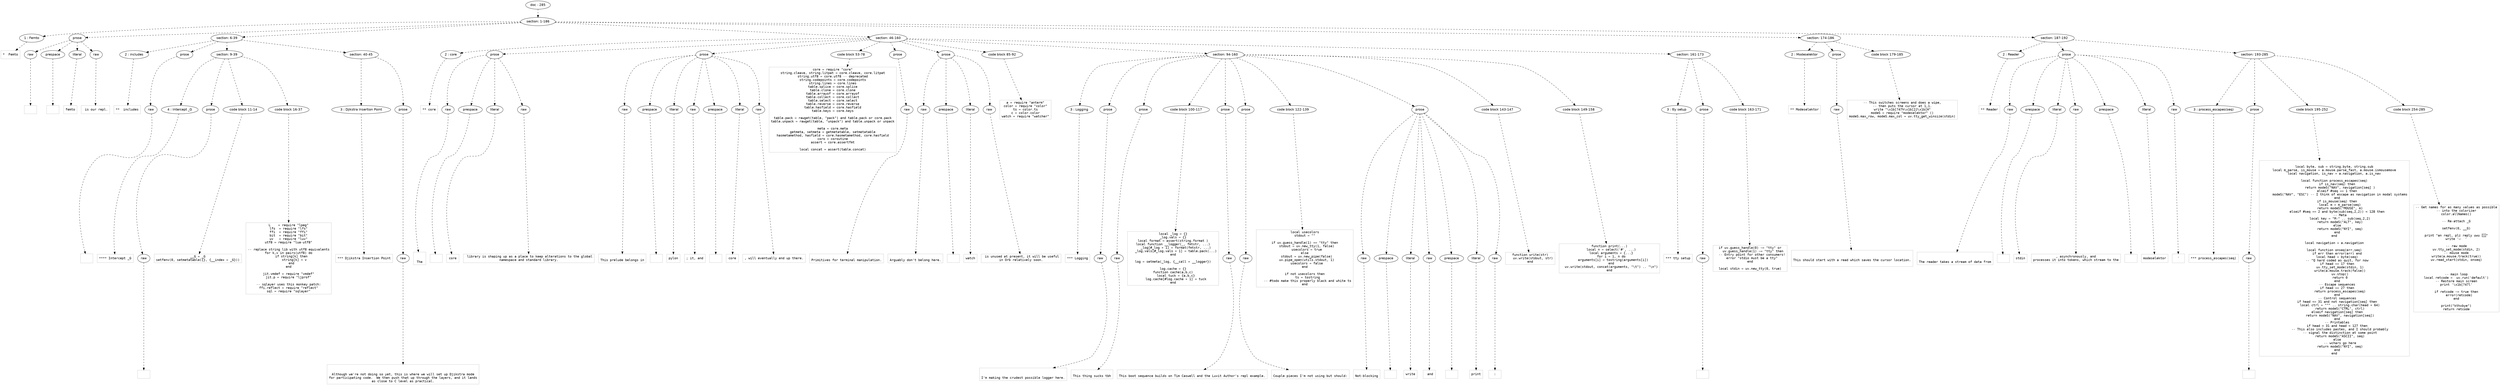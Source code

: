 digraph lpegNode {

node [fontname=Helvetica]
edge [style=dashed]

doc_0 [label="doc - 285"]


doc_0 -> { section_1}
{rank=same; section_1}

section_1 [label="section: 1-186"]


// END RANK doc_0

section_1 -> { header_2 prose_3 section_4 section_5 section_6 section_7}
{rank=same; header_2 prose_3 section_4 section_5 section_6 section_7}

header_2 [label="1 : Femto"]

prose_3 [label="prose"]

section_4 [label="section: 6-39"]

section_5 [label="section: 46-160"]

section_6 [label="section: 174-186"]

section_7 [label="section: 187-192"]


// END RANK section_1

header_2 -> leaf_8
leaf_8  [color=Gray,shape=rectangle,fontname=Inconsolata,label="*  Femto"]
// END RANK header_2

prose_3 -> { raw_9 prespace_10 literal_11 raw_12}
{rank=same; raw_9 prespace_10 literal_11 raw_12}

raw_9 [label="raw"]

prespace_10 [label="prespace"]

literal_11 [label="literal"]

raw_12 [label="raw"]


// END RANK prose_3

raw_9 -> leaf_13
leaf_13  [color=Gray,shape=rectangle,fontname=Inconsolata,label="
"]
// END RANK raw_9

prespace_10 -> leaf_14
leaf_14  [color=Gray,shape=rectangle,fontname=Inconsolata,label=""]
// END RANK prespace_10

literal_11 -> leaf_15
leaf_15  [color=Gray,shape=rectangle,fontname=Inconsolata,label="femto"]
// END RANK literal_11

raw_12 -> leaf_16
leaf_16  [color=Gray,shape=rectangle,fontname=Inconsolata,label=" is our repl.
"]
// END RANK raw_12

section_4 -> { header_17 prose_18 section_19 section_20}
{rank=same; header_17 prose_18 section_19 section_20}

header_17 [label="2 : includes"]

prose_18 [label="prose"]

section_19 [label="section: 9-39"]

section_20 [label="section: 40-45"]


// END RANK section_4

header_17 -> leaf_21
leaf_21  [color=Gray,shape=rectangle,fontname=Inconsolata,label="**  includes"]
// END RANK header_17

prose_18 -> { raw_22}
{rank=same; raw_22}

raw_22 [label="raw"]


// END RANK prose_18

raw_22 -> leaf_23
leaf_23  [color=Gray,shape=rectangle,fontname=Inconsolata,label="

"]
// END RANK raw_22

section_19 -> { header_24 prose_25 codeblock_26 codeblock_27}
{rank=same; header_24 prose_25 codeblock_26 codeblock_27}

header_24 [label="4 : Intercept _G"]

prose_25 [label="prose"]

codeblock_26 [label="code block 11-14"]

codeblock_27 [label="code block 16-37"]


// END RANK section_19

header_24 -> leaf_28
leaf_28  [color=Gray,shape=rectangle,fontname=Inconsolata,label="**** Intercept _G"]
// END RANK header_24

prose_25 -> { raw_29}
{rank=same; raw_29}

raw_29 [label="raw"]


// END RANK prose_25

raw_29 -> leaf_30
leaf_30  [color=Gray,shape=rectangle,fontname=Inconsolata,label="
"]
// END RANK raw_29

codeblock_26 -> leaf_31
leaf_31  [color=Gray,shape=rectangle,fontname=Inconsolata,label="__G = _G
setfenv(0, setmetatable({}, {__index = _G}))"]
// END RANK codeblock_26

codeblock_27 -> leaf_32
leaf_32  [color=Gray,shape=rectangle,fontname=Inconsolata,label="L    = require \"lpeg\"
lfs  = require \"lfs\"
ffi  = require \"ffi\"
bit  = require \"bit\"
uv   = require \"luv\"
utf8 = require \"lua-utf8\"

-- replace string lib with utf8 equivalents
for k,v in pairs(utf8) do
   if string[k] then
      string[k] = v
   end
end

jit.vmdef = require \"vmdef\"
jit.p = require \"ljprof\"

-- sqlayer uses this monkey patch:
ffi.reflect = require \"reflect\"
sql = require \"sqlayer\""]
// END RANK codeblock_27

section_20 -> { header_33 prose_34}
{rank=same; header_33 prose_34}

header_33 [label="3 : Djikstra Insertion Point"]

prose_34 [label="prose"]


// END RANK section_20

header_33 -> leaf_35
leaf_35  [color=Gray,shape=rectangle,fontname=Inconsolata,label="*** Djikstra Insertion Point"]
// END RANK header_33

prose_34 -> { raw_36}
{rank=same; raw_36}

raw_36 [label="raw"]


// END RANK prose_34

raw_36 -> leaf_37
leaf_37  [color=Gray,shape=rectangle,fontname=Inconsolata,label="

Although we're not doing so yet, this is where we will set up Djikstra mode
for participating code.  We then push that up through the layers, and it lands
as close to C level as practical.
"]
// END RANK raw_36

section_5 -> { header_38 prose_39 prose_40 codeblock_41 prose_42 prose_43 codeblock_44 section_45 section_46}
{rank=same; header_38 prose_39 prose_40 codeblock_41 prose_42 prose_43 codeblock_44 section_45 section_46}

header_38 [label="2 : core"]

prose_39 [label="prose"]

prose_40 [label="prose"]

codeblock_41 [label="code block 53-78"]

prose_42 [label="prose"]

prose_43 [label="prose"]

codeblock_44 [label="code block 85-92"]

section_45 [label="section: 94-160"]

section_46 [label="section: 161-173"]


// END RANK section_5

header_38 -> leaf_47
leaf_47  [color=Gray,shape=rectangle,fontname=Inconsolata,label="** core"]
// END RANK header_38

prose_39 -> { raw_48 prespace_49 literal_50 raw_51}
{rank=same; raw_48 prespace_49 literal_50 raw_51}

raw_48 [label="raw"]

prespace_49 [label="prespace"]

literal_50 [label="literal"]

raw_51 [label="raw"]


// END RANK prose_39

raw_48 -> leaf_52
leaf_52  [color=Gray,shape=rectangle,fontname=Inconsolata,label="

The"]
// END RANK raw_48

prespace_49 -> leaf_53
leaf_53  [color=Gray,shape=rectangle,fontname=Inconsolata,label=" "]
// END RANK prespace_49

literal_50 -> leaf_54
leaf_54  [color=Gray,shape=rectangle,fontname=Inconsolata,label="core"]
// END RANK literal_50

raw_51 -> leaf_55
leaf_55  [color=Gray,shape=rectangle,fontname=Inconsolata,label=" library is shaping up as a place to keep alterations to the global
namespace and standard library.
"]
// END RANK raw_51

prose_40 -> { raw_56 prespace_57 literal_58 raw_59 prespace_60 literal_61 raw_62}
{rank=same; raw_56 prespace_57 literal_58 raw_59 prespace_60 literal_61 raw_62}

raw_56 [label="raw"]

prespace_57 [label="prespace"]

literal_58 [label="literal"]

raw_59 [label="raw"]

prespace_60 [label="prespace"]

literal_61 [label="literal"]

raw_62 [label="raw"]


// END RANK prose_40

raw_56 -> leaf_63
leaf_63  [color=Gray,shape=rectangle,fontname=Inconsolata,label="
This prelude belongs in"]
// END RANK raw_56

prespace_57 -> leaf_64
leaf_64  [color=Gray,shape=rectangle,fontname=Inconsolata,label=" "]
// END RANK prespace_57

literal_58 -> leaf_65
leaf_65  [color=Gray,shape=rectangle,fontname=Inconsolata,label="pylon"]
// END RANK literal_58

raw_59 -> leaf_66
leaf_66  [color=Gray,shape=rectangle,fontname=Inconsolata,label="; it, and"]
// END RANK raw_59

prespace_60 -> leaf_67
leaf_67  [color=Gray,shape=rectangle,fontname=Inconsolata,label=" "]
// END RANK prespace_60

literal_61 -> leaf_68
leaf_68  [color=Gray,shape=rectangle,fontname=Inconsolata,label="core"]
// END RANK literal_61

raw_62 -> leaf_69
leaf_69  [color=Gray,shape=rectangle,fontname=Inconsolata,label=", will eventually end up there.
"]
// END RANK raw_62

codeblock_41 -> leaf_70
leaf_70  [color=Gray,shape=rectangle,fontname=Inconsolata,label="core = require \"core\"
string.cleave, string.litpat = core.cleave, core.litpat
string.utf8 = core.utf8 -- deprecated
string.codepoints = core.codepoints
string.lines = core.lines
table.splice = core.splice
table.clone = core.clone
table.arrayof = core.arrayof
table.collect = core.collect
table.select = core.select
table.reverse = core.reverse
table.hasfield = core.hasfield
table.keys = core.keys

table.pack = rawget(table, \"pack\") and table.pack or core.pack
table.unpack = rawget(table, \"unpack\") and table.unpack or unpack

meta = core.meta
getmeta, setmeta = getmetatable, setmetatable
hasmetamethod, hasfield = core.hasmetamethod, core.hasfield
coro = coroutine
assert = core.assertfmt

local concat = assert(table.concat)"]
// END RANK codeblock_41

prose_42 -> { raw_71}
{rank=same; raw_71}

raw_71 [label="raw"]


// END RANK prose_42

raw_71 -> leaf_72
leaf_72  [color=Gray,shape=rectangle,fontname=Inconsolata,label="
Primitives for terminal manipulation.
"]
// END RANK raw_71

prose_43 -> { raw_73 prespace_74 literal_75 raw_76}
{rank=same; raw_73 prespace_74 literal_75 raw_76}

raw_73 [label="raw"]

prespace_74 [label="prespace"]

literal_75 [label="literal"]

raw_76 [label="raw"]


// END RANK prose_43

raw_73 -> leaf_77
leaf_77  [color=Gray,shape=rectangle,fontname=Inconsolata,label="
Arguably don't belong here."]
// END RANK raw_73

prespace_74 -> leaf_78
leaf_78  [color=Gray,shape=rectangle,fontname=Inconsolata,label=" "]
// END RANK prespace_74

literal_75 -> leaf_79
leaf_79  [color=Gray,shape=rectangle,fontname=Inconsolata,label="watch"]
// END RANK literal_75

raw_76 -> leaf_80
leaf_80  [color=Gray,shape=rectangle,fontname=Inconsolata,label=" is unused at present, it will be useful
in Orb relatively soon.
"]
// END RANK raw_76

codeblock_44 -> leaf_81
leaf_81  [color=Gray,shape=rectangle,fontname=Inconsolata,label="a = require \"anterm\"
color = require \"color\"
ts = color.ts
c = color.color
watch = require \"watcher\"
"]
// END RANK codeblock_44

section_45 -> { header_82 prose_83 prose_84 codeblock_85 prose_86 prose_87 codeblock_88 prose_89 codeblock_90 codeblock_91}
{rank=same; header_82 prose_83 prose_84 codeblock_85 prose_86 prose_87 codeblock_88 prose_89 codeblock_90 codeblock_91}

header_82 [label="3 : Logging"]

prose_83 [label="prose"]

prose_84 [label="prose"]

codeblock_85 [label="code block 100-117"]

prose_86 [label="prose"]

prose_87 [label="prose"]

codeblock_88 [label="code block 122-139"]

prose_89 [label="prose"]

codeblock_90 [label="code block 143-147"]

codeblock_91 [label="code block 149-158"]


// END RANK section_45

header_82 -> leaf_92
leaf_92  [color=Gray,shape=rectangle,fontname=Inconsolata,label="*** Logging"]
// END RANK header_82

prose_83 -> { raw_93}
{rank=same; raw_93}

raw_93 [label="raw"]


// END RANK prose_83

raw_93 -> leaf_94
leaf_94  [color=Gray,shape=rectangle,fontname=Inconsolata,label="

I'm making the crudest possible logger here.
"]
// END RANK raw_93

prose_84 -> { raw_95}
{rank=same; raw_95}

raw_95 [label="raw"]


// END RANK prose_84

raw_95 -> leaf_96
leaf_96  [color=Gray,shape=rectangle,fontname=Inconsolata,label="
This thing sucks tbh
"]
// END RANK raw_95

codeblock_85 -> leaf_97
leaf_97  [color=Gray,shape=rectangle,fontname=Inconsolata,label="local _log = {}
_log.vals = {}
local format = assert(string.format )
local function __logger(_, fmtstr, ...)
   _log[#_log + 1] = format(fmtstr, ...)
   _log.vals[#_log.vals + 1] = table.pack(...)
end

log = setmeta(_log, {__call = __logger})

log.cache = {}
function cache(a,b,c)
   local tuck = {a,b,c}
   log.cache[#log.cache + 1] = tuck
end
"]
// END RANK codeblock_85

prose_86 -> { raw_98}
{rank=same; raw_98}

raw_98 [label="raw"]


// END RANK prose_86

raw_98 -> leaf_99
leaf_99  [color=Gray,shape=rectangle,fontname=Inconsolata,label="
This boot sequence builds on Tim Caswell and the Luvit Author's repl example.
"]
// END RANK raw_98

prose_87 -> { raw_100}
{rank=same; raw_100}

raw_100 [label="raw"]


// END RANK prose_87

raw_100 -> leaf_101
leaf_101  [color=Gray,shape=rectangle,fontname=Inconsolata,label="
Couple pieces I'm not using but should:"]
// END RANK raw_100

codeblock_88 -> leaf_102
leaf_102  [color=Gray,shape=rectangle,fontname=Inconsolata,label="local usecolors
stdout = \"\"

if uv.guess_handle(1) == \"tty\" then
  stdout = uv.new_tty(1, false)
  usecolors = true
else
  stdout = uv.new_pipe(false)
  uv.pipe_open(utils.stdout, 1)
  usecolors = false
end

if not usecolors then
   ts = tostring
   -- #todo make this properly black and white ts
end"]
// END RANK codeblock_88

prose_89 -> { raw_103 prespace_104 literal_105 raw_106 prespace_107 literal_108 raw_109}
{rank=same; raw_103 prespace_104 literal_105 raw_106 prespace_107 literal_108 raw_109}

raw_103 [label="raw"]

prespace_104 [label="prespace"]

literal_105 [label="literal"]

raw_106 [label="raw"]

prespace_107 [label="prespace"]

literal_108 [label="literal"]

raw_109 [label="raw"]


// END RANK prose_89

raw_103 -> leaf_110
leaf_110  [color=Gray,shape=rectangle,fontname=Inconsolata,label="
Not-blocking"]
// END RANK raw_103

prespace_104 -> leaf_111
leaf_111  [color=Gray,shape=rectangle,fontname=Inconsolata,label=" "]
// END RANK prespace_104

literal_105 -> leaf_112
leaf_112  [color=Gray,shape=rectangle,fontname=Inconsolata,label="write"]
// END RANK literal_105

raw_106 -> leaf_113
leaf_113  [color=Gray,shape=rectangle,fontname=Inconsolata,label=" and"]
// END RANK raw_106

prespace_107 -> leaf_114
leaf_114  [color=Gray,shape=rectangle,fontname=Inconsolata,label=" "]
// END RANK prespace_107

literal_108 -> leaf_115
leaf_115  [color=Gray,shape=rectangle,fontname=Inconsolata,label="print"]
// END RANK literal_108

raw_109 -> leaf_116
leaf_116  [color=Gray,shape=rectangle,fontname=Inconsolata,label=":
"]
// END RANK raw_109

codeblock_90 -> leaf_117
leaf_117  [color=Gray,shape=rectangle,fontname=Inconsolata,label="function write(str)
   uv.write(stdout, str)
end"]
// END RANK codeblock_90

codeblock_91 -> leaf_118
leaf_118  [color=Gray,shape=rectangle,fontname=Inconsolata,label="function print(...)
  local n = select('#', ...)
  local arguments = {...}
  for i = 1, n do
    arguments[i] = tostring(arguments[i])
  end
  uv.write(stdout, concat(arguments, \"\\t\") .. \"\\n\")
end"]
// END RANK codeblock_91

section_46 -> { header_119 prose_120 codeblock_121}
{rank=same; header_119 prose_120 codeblock_121}

header_119 [label="3 : tty setup"]

prose_120 [label="prose"]

codeblock_121 [label="code block 163-171"]


// END RANK section_46

header_119 -> leaf_122
leaf_122  [color=Gray,shape=rectangle,fontname=Inconsolata,label="*** tty setup"]
// END RANK header_119

prose_120 -> { raw_123}
{rank=same; raw_123}

raw_123 [label="raw"]


// END RANK prose_120

raw_123 -> leaf_124
leaf_124  [color=Gray,shape=rectangle,fontname=Inconsolata,label="
"]
// END RANK raw_123

codeblock_121 -> leaf_125
leaf_125  [color=Gray,shape=rectangle,fontname=Inconsolata,label="if uv.guess_handle(0) ~= \"tty\" or
   uv.guess_handle(1) ~= \"tty\" then
  -- Entry point for other consumers!
  error \"stdio must be a tty\"
end

local stdin = uv.new_tty(0, true)"]
// END RANK codeblock_121

section_6 -> { header_126 prose_127 codeblock_128}
{rank=same; header_126 prose_127 codeblock_128}

header_126 [label="2 : Modeselektor"]

prose_127 [label="prose"]

codeblock_128 [label="code block 179-185"]


// END RANK section_6

header_126 -> leaf_129
leaf_129  [color=Gray,shape=rectangle,fontname=Inconsolata,label="** Modeselektor"]
// END RANK header_126

prose_127 -> { raw_130}
{rank=same; raw_130}

raw_130 [label="raw"]


// END RANK prose_127

raw_130 -> leaf_131
leaf_131  [color=Gray,shape=rectangle,fontname=Inconsolata,label="

This should start with a read which saves the cursor location.

"]
// END RANK raw_130

codeblock_128 -> leaf_132
leaf_132  [color=Gray,shape=rectangle,fontname=Inconsolata,label="-- This switches screens and does a wipe,
-- then puts the cursor at 1,1.
write \"\\x1b[?47h\\x1b[2J\\x1b[H\"
modeS = require \"modeselektor\" ()
modeS.max_row, modeS.max_col = uv.tty_get_winsize(stdin)"]
// END RANK codeblock_128

section_7 -> { header_133 prose_134 section_135}
{rank=same; header_133 prose_134 section_135}

header_133 [label="2 : Reader"]

prose_134 [label="prose"]

section_135 [label="section: 193-285"]


// END RANK section_7

header_133 -> leaf_136
leaf_136  [color=Gray,shape=rectangle,fontname=Inconsolata,label="** Reader"]
// END RANK header_133

prose_134 -> { raw_137 prespace_138 literal_139 raw_140 prespace_141 literal_142 raw_143}
{rank=same; raw_137 prespace_138 literal_139 raw_140 prespace_141 literal_142 raw_143}

raw_137 [label="raw"]

prespace_138 [label="prespace"]

literal_139 [label="literal"]

raw_140 [label="raw"]

prespace_141 [label="prespace"]

literal_142 [label="literal"]

raw_143 [label="raw"]


// END RANK prose_134

raw_137 -> leaf_144
leaf_144  [color=Gray,shape=rectangle,fontname=Inconsolata,label="

The reader takes a stream of data from"]
// END RANK raw_137

prespace_138 -> leaf_145
leaf_145  [color=Gray,shape=rectangle,fontname=Inconsolata,label=" "]
// END RANK prespace_138

literal_139 -> leaf_146
leaf_146  [color=Gray,shape=rectangle,fontname=Inconsolata,label="stdin"]
// END RANK literal_139

raw_140 -> leaf_147
leaf_147  [color=Gray,shape=rectangle,fontname=Inconsolata,label=", asynchronously, and
processes it into tokens, which stream to the"]
// END RANK raw_140

prespace_141 -> leaf_148
leaf_148  [color=Gray,shape=rectangle,fontname=Inconsolata,label=" "]
// END RANK prespace_141

literal_142 -> leaf_149
leaf_149  [color=Gray,shape=rectangle,fontname=Inconsolata,label="modeselektor"]
// END RANK literal_142

raw_143 -> leaf_150
leaf_150  [color=Gray,shape=rectangle,fontname=Inconsolata,label=".

"]
// END RANK raw_143

section_135 -> { header_151 prose_152 codeblock_153 codeblock_154}
{rank=same; header_151 prose_152 codeblock_153 codeblock_154}

header_151 [label="3 : process_escapes(seq)"]

prose_152 [label="prose"]

codeblock_153 [label="code block 195-252"]

codeblock_154 [label="code block 254-285"]


// END RANK section_135

header_151 -> leaf_155
leaf_155  [color=Gray,shape=rectangle,fontname=Inconsolata,label="*** process_escapes(seq)"]
// END RANK header_151

prose_152 -> { raw_156}
{rank=same; raw_156}

raw_156 [label="raw"]


// END RANK prose_152

raw_156 -> leaf_157
leaf_157  [color=Gray,shape=rectangle,fontname=Inconsolata,label="
"]
// END RANK raw_156

codeblock_153 -> leaf_158
leaf_158  [color=Gray,shape=rectangle,fontname=Inconsolata,label="
local byte, sub = string.byte, string.sub
local m_parse, is_mouse = a.mouse.parse_fast, a.mouse.ismousemove
local navigation, is_nav = a.navigation, a.is_nav

local function process_escapes(seq)
   if is_nav(seq) then
      return modeS(\"NAV\", navigation[seq] )
   elseif #seq == 1 then
      modeS(\"NAV\", \"ESC\") -- I think of escape as navigation in modal systems
   end
   if is_mouse(seq) then
      local m = m_parse(seq)
      return modeS(\"MOUSE\", m)
   elseif #seq == 2 and byte(sub(seq,2,2)) < 128 then
      -- Meta
      local key = \"M-\" .. sub(seq,2,2)
      return modeS(\"ALT\", key)
   else
      return modeS(\"NYI\", seq)
   end
end

local navigation = a.navigation

local function onseq(err,seq)
   if err then error(err) end
   local head = byte(seq)
   -- ^Q hard coded as quit, for now
   if head == 17 then
      uv.tty_set_mode(stdin, 1)
      write(a.mouse.track(false))
      uv.stop()
      return 0
   end
   -- Escape sequences
   if head == 27 then
      return process_escapes(seq)
   end
   -- Control sequences
   if head <= 31 and not navigation[seq] then
      local ctrl = \"^\" .. string.char(head + 64)
      return modeS(\"CTRL\", ctrl)
   elseif navigation[seq] then
      return modeS(\"NAV\", navigation[seq])
   end
   -- Printables
   if head > 31 and head < 127 then
      -- This also includes pastes, and I should probably
      -- signal the distinction at some point
      return modeS(\"ASCII\", seq)
   else
      -- wchars go here
      return modeS(\"NYI\", seq)
   end
end"]
// END RANK codeblock_153

codeblock_154 -> leaf_159
leaf_159  [color=Gray,shape=rectangle,fontname=Inconsolata,label="-- Get names for as many values as possible
-- into the colorizer
color.allNames()

-- Re-attach _G

setfenv(0, __G)

print \"an repl, plz reply uwu 👀\"
write '👉  '

-- raw mode
uv.tty_set_mode(stdin, 2)
-- mouse mode
write(a.mouse.track(true))
uv.read_start(stdin, onseq)



-- main loop
local retcode =  uv.run('default')
-- Restore main screen
print '\\x1b[?47l'

if retcode ~= true then
   error(retcode)
end

print(\"kthxbye\")
return retcode"]
// END RANK codeblock_154


}
